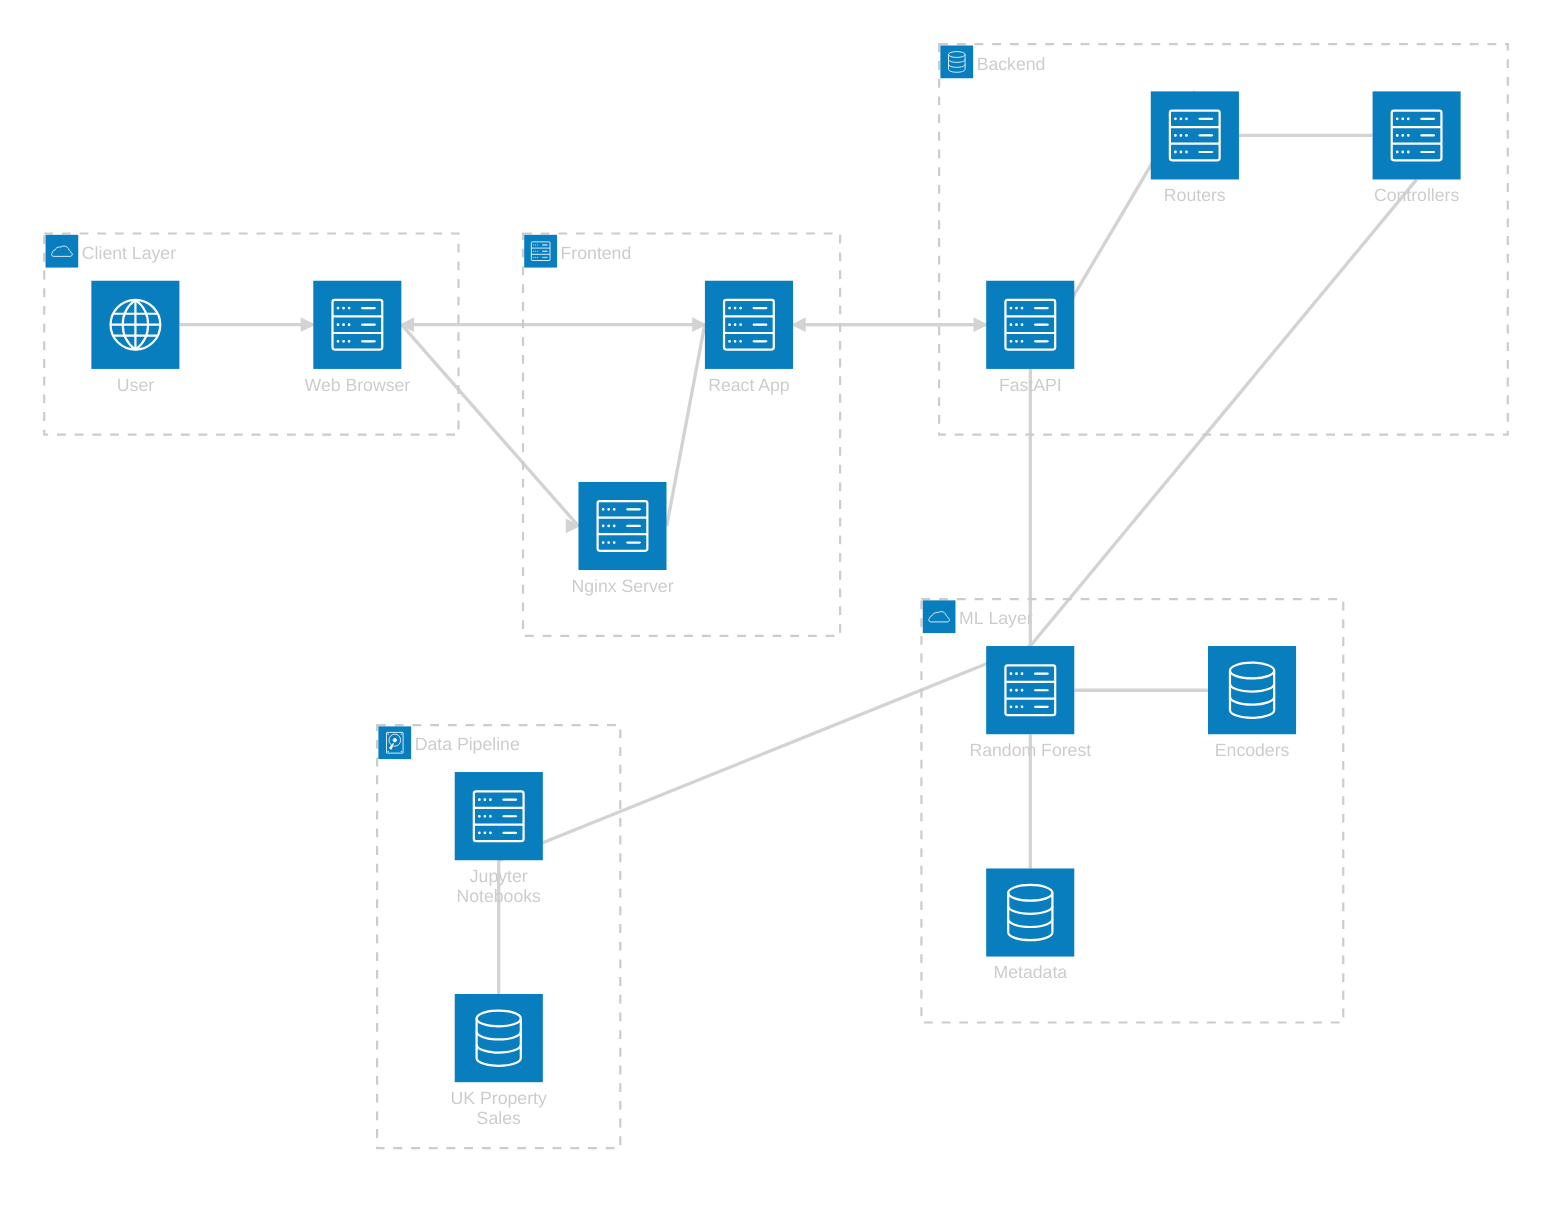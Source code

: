 ---
config:
  theme: dark
---
architecture-beta
    group client(cloud)[Client Layer]
    service user(internet)[User] in client
    service browser(server)[Web Browser] in client
    group frontend(server)[Frontend]
    service react(server)[React App] in frontend
    service nginx(server)[Nginx Server] in frontend
    group backend(database)[Backend]
    service fastapi(server)[FastAPI] in backend
    service controller(server)[Controllers] in backend
    service router(server)[Routers] in backend
    group ml(cloud)[ML Layer]
    service model(server)[Random Forest] in ml
    service encoders(database)[Encoders] in ml
    service metadata(database)[Metadata] in ml
    group data(disk)[Data Pipeline]
    service notebooks(server)[Jupyter Notebooks] in data
    service dataset(database)[UK Property Sales] in data
    user:R --> L:browser
    browser:R --> L:nginx
    nginx:R --> L:react
    react:R --> L:fastapi
    fastapi:B -- T:router
    router:R -- L:controller
    controller:B -- T:model
    model:R -- L:encoders
    model:B -- T:metadata
    fastapi:L --> R:react
    react:L --> R:browser
    notebooks:B -- T:model
    dataset:T -- B:notebooks
    model:T -- B:fastapi